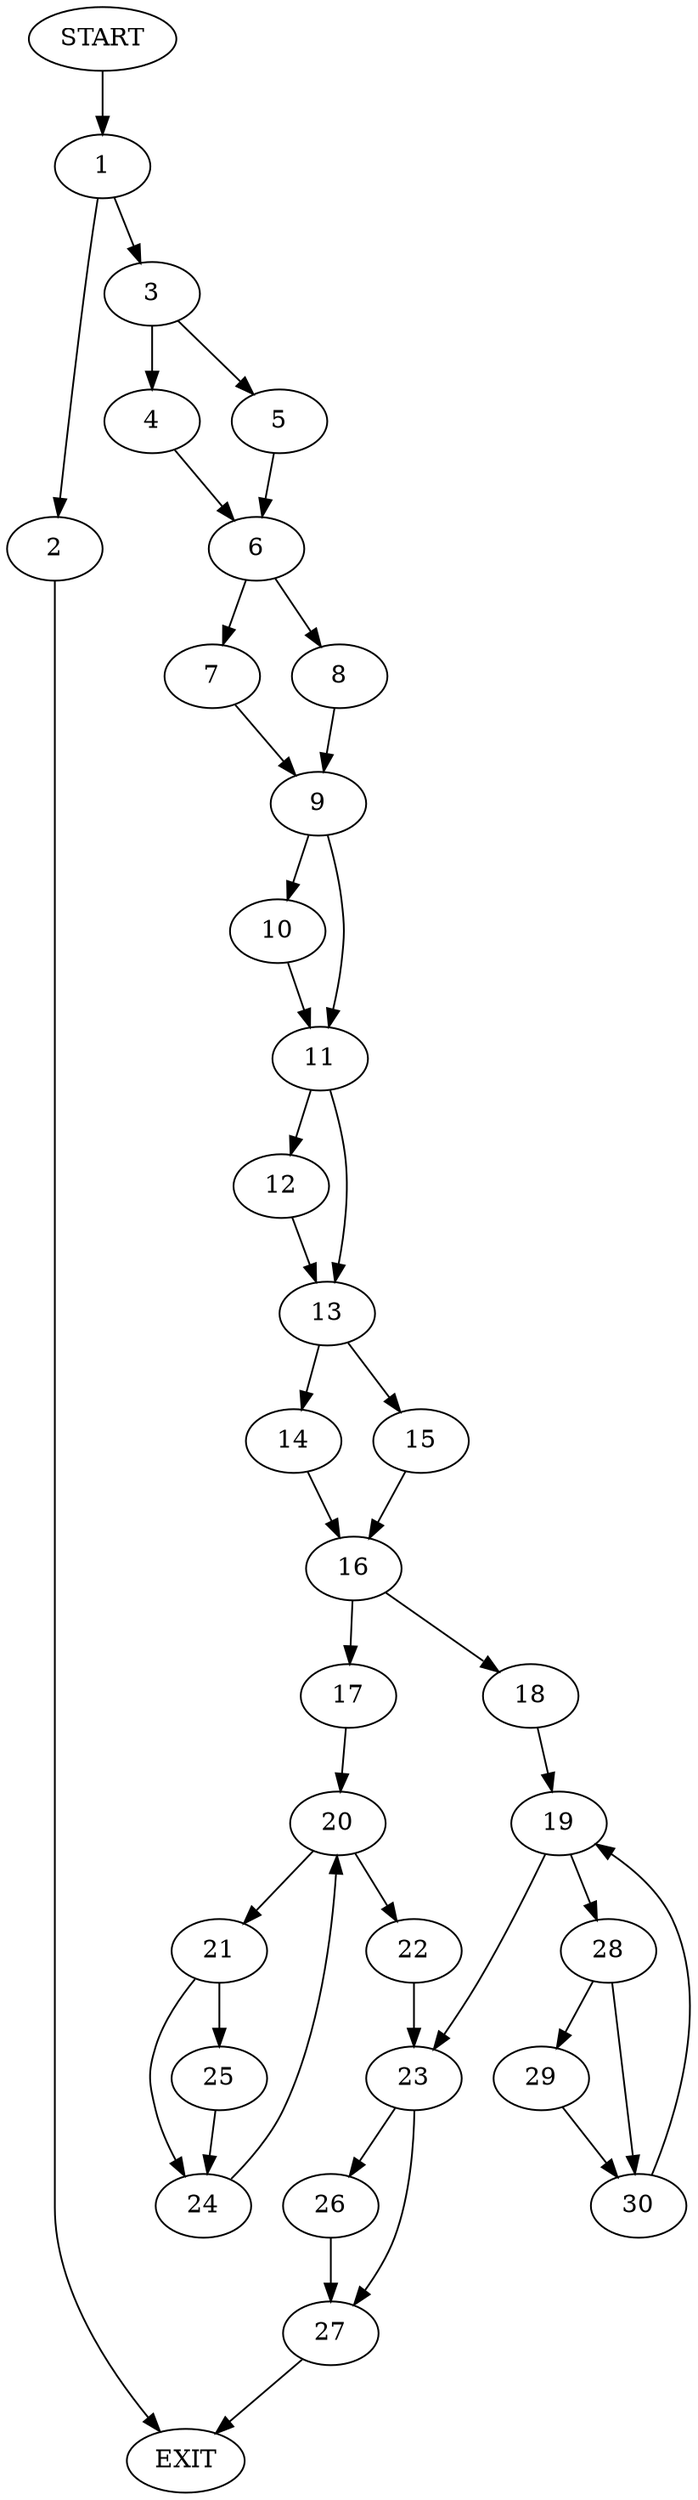 digraph {
0 [label="START"]
31 [label="EXIT"]
0 -> 1
1 -> 2
1 -> 3
2 -> 31
3 -> 4
3 -> 5
5 -> 6
4 -> 6
6 -> 7
6 -> 8
7 -> 9
8 -> 9
9 -> 10
9 -> 11
11 -> 12
11 -> 13
10 -> 11
12 -> 13
13 -> 14
13 -> 15
14 -> 16
15 -> 16
16 -> 17
16 -> 18
18 -> 19
17 -> 20
20 -> 21
20 -> 22
22 -> 23
21 -> 24
21 -> 25
24 -> 20
25 -> 24
23 -> 26
23 -> 27
19 -> 23
19 -> 28
28 -> 29
28 -> 30
30 -> 19
29 -> 30
26 -> 27
27 -> 31
}
